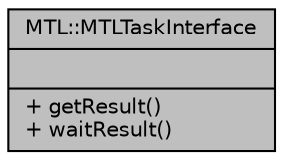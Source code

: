 digraph "MTL::MTLTaskInterface"
{
 // LATEX_PDF_SIZE
  edge [fontname="Helvetica",fontsize="10",labelfontname="Helvetica",labelfontsize="10"];
  node [fontname="Helvetica",fontsize="10",shape=record];
  Node1 [label="{MTL::MTLTaskInterface\n||+ getResult()\l+ waitResult()\l}",height=0.2,width=0.4,color="black", fillcolor="grey75", style="filled", fontcolor="black",tooltip="The MTLTaskInterface Interface Class."];
}
